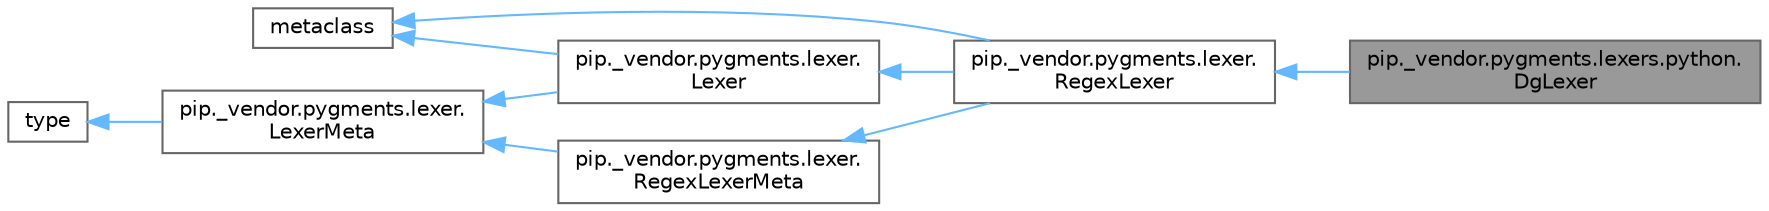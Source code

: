 digraph "pip._vendor.pygments.lexers.python.DgLexer"
{
 // LATEX_PDF_SIZE
  bgcolor="transparent";
  edge [fontname=Helvetica,fontsize=10,labelfontname=Helvetica,labelfontsize=10];
  node [fontname=Helvetica,fontsize=10,shape=box,height=0.2,width=0.4];
  rankdir="LR";
  Node1 [id="Node000001",label="pip._vendor.pygments.lexers.python.\lDgLexer",height=0.2,width=0.4,color="gray40", fillcolor="grey60", style="filled", fontcolor="black",tooltip=" "];
  Node2 -> Node1 [id="edge1_Node000001_Node000002",dir="back",color="steelblue1",style="solid",tooltip=" "];
  Node2 [id="Node000002",label="pip._vendor.pygments.lexer.\lRegexLexer",height=0.2,width=0.4,color="gray40", fillcolor="white", style="filled",URL="$classpip_1_1__vendor_1_1pygments_1_1lexer_1_1_regex_lexer.html",tooltip=" "];
  Node3 -> Node2 [id="edge2_Node000002_Node000003",dir="back",color="steelblue1",style="solid",tooltip=" "];
  Node3 [id="Node000003",label="pip._vendor.pygments.lexer.\lLexer",height=0.2,width=0.4,color="gray40", fillcolor="white", style="filled",URL="$classpip_1_1__vendor_1_1pygments_1_1lexer_1_1_lexer.html",tooltip=" "];
  Node4 -> Node3 [id="edge3_Node000003_Node000004",dir="back",color="steelblue1",style="solid",tooltip=" "];
  Node4 [id="Node000004",label="metaclass",height=0.2,width=0.4,color="gray40", fillcolor="white", style="filled",tooltip=" "];
  Node5 -> Node3 [id="edge4_Node000003_Node000005",dir="back",color="steelblue1",style="solid",tooltip=" "];
  Node5 [id="Node000005",label="pip._vendor.pygments.lexer.\lLexerMeta",height=0.2,width=0.4,color="gray40", fillcolor="white", style="filled",URL="$classpip_1_1__vendor_1_1pygments_1_1lexer_1_1_lexer_meta.html",tooltip=" "];
  Node6 -> Node5 [id="edge5_Node000005_Node000006",dir="back",color="steelblue1",style="solid",tooltip=" "];
  Node6 [id="Node000006",label="type",height=0.2,width=0.4,color="gray40", fillcolor="white", style="filled",tooltip=" "];
  Node4 -> Node2 [id="edge6_Node000002_Node000004",dir="back",color="steelblue1",style="solid",tooltip=" "];
  Node7 -> Node2 [id="edge7_Node000002_Node000007",dir="back",color="steelblue1",style="solid",tooltip=" "];
  Node7 [id="Node000007",label="pip._vendor.pygments.lexer.\lRegexLexerMeta",height=0.2,width=0.4,color="gray40", fillcolor="white", style="filled",URL="$classpip_1_1__vendor_1_1pygments_1_1lexer_1_1_regex_lexer_meta.html",tooltip=" "];
  Node5 -> Node7 [id="edge8_Node000007_Node000005",dir="back",color="steelblue1",style="solid",tooltip=" "];
}

